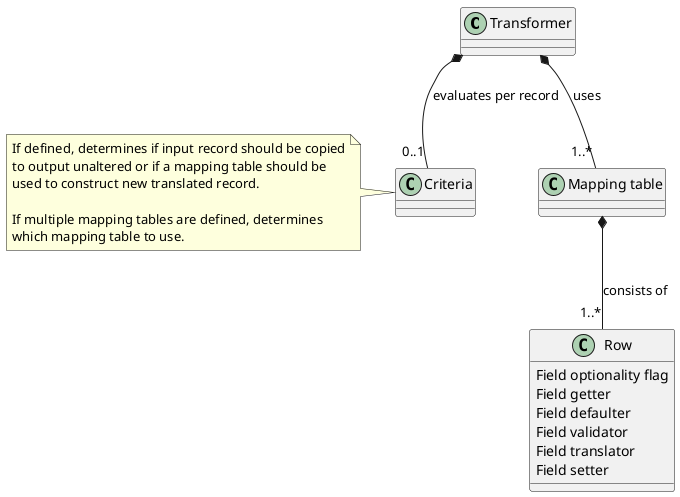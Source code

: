 @startuml
Transformer *-- "0..1" Criteria : evaluates per record
note left of Criteria
    If defined, determines if input record should be copied
    to output unaltered or if a mapping table should be
    used to construct new translated record.

    If multiple mapping tables are defined, determines
    which mapping table to use.
    end note
Transformer *-- "1..*" "Mapping table" : uses
"Mapping table" *-- "1..*" Row : consists of
class Row {
    Field optionality flag
    Field getter
    Field defaulter
    Field validator
    Field translator
    Field setter
}
@enduml